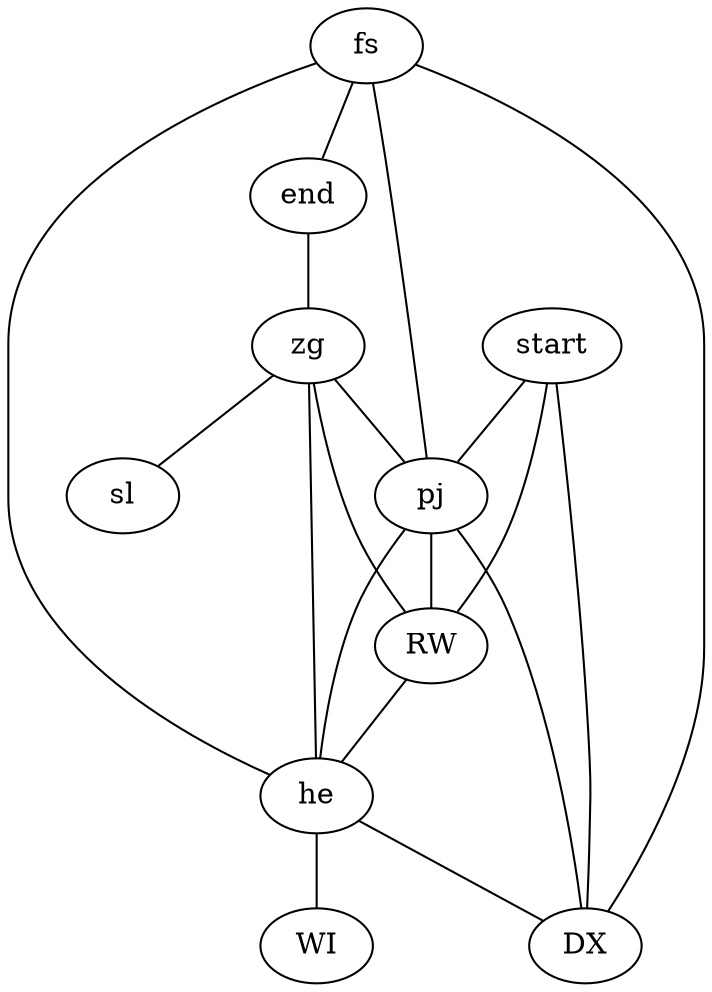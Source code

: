 graph G {
  fs -- end;
  he -- DX;
  fs -- he;
  start -- DX;
  pj -- DX;
  end -- zg;
  zg -- sl;
  zg -- pj;
  pj -- he;
  RW -- he;
  fs -- DX;
  pj -- RW;
  zg -- RW;
  start -- pj;
  he -- WI;
  zg -- he;
  pj -- fs;
  start -- RW;
}

